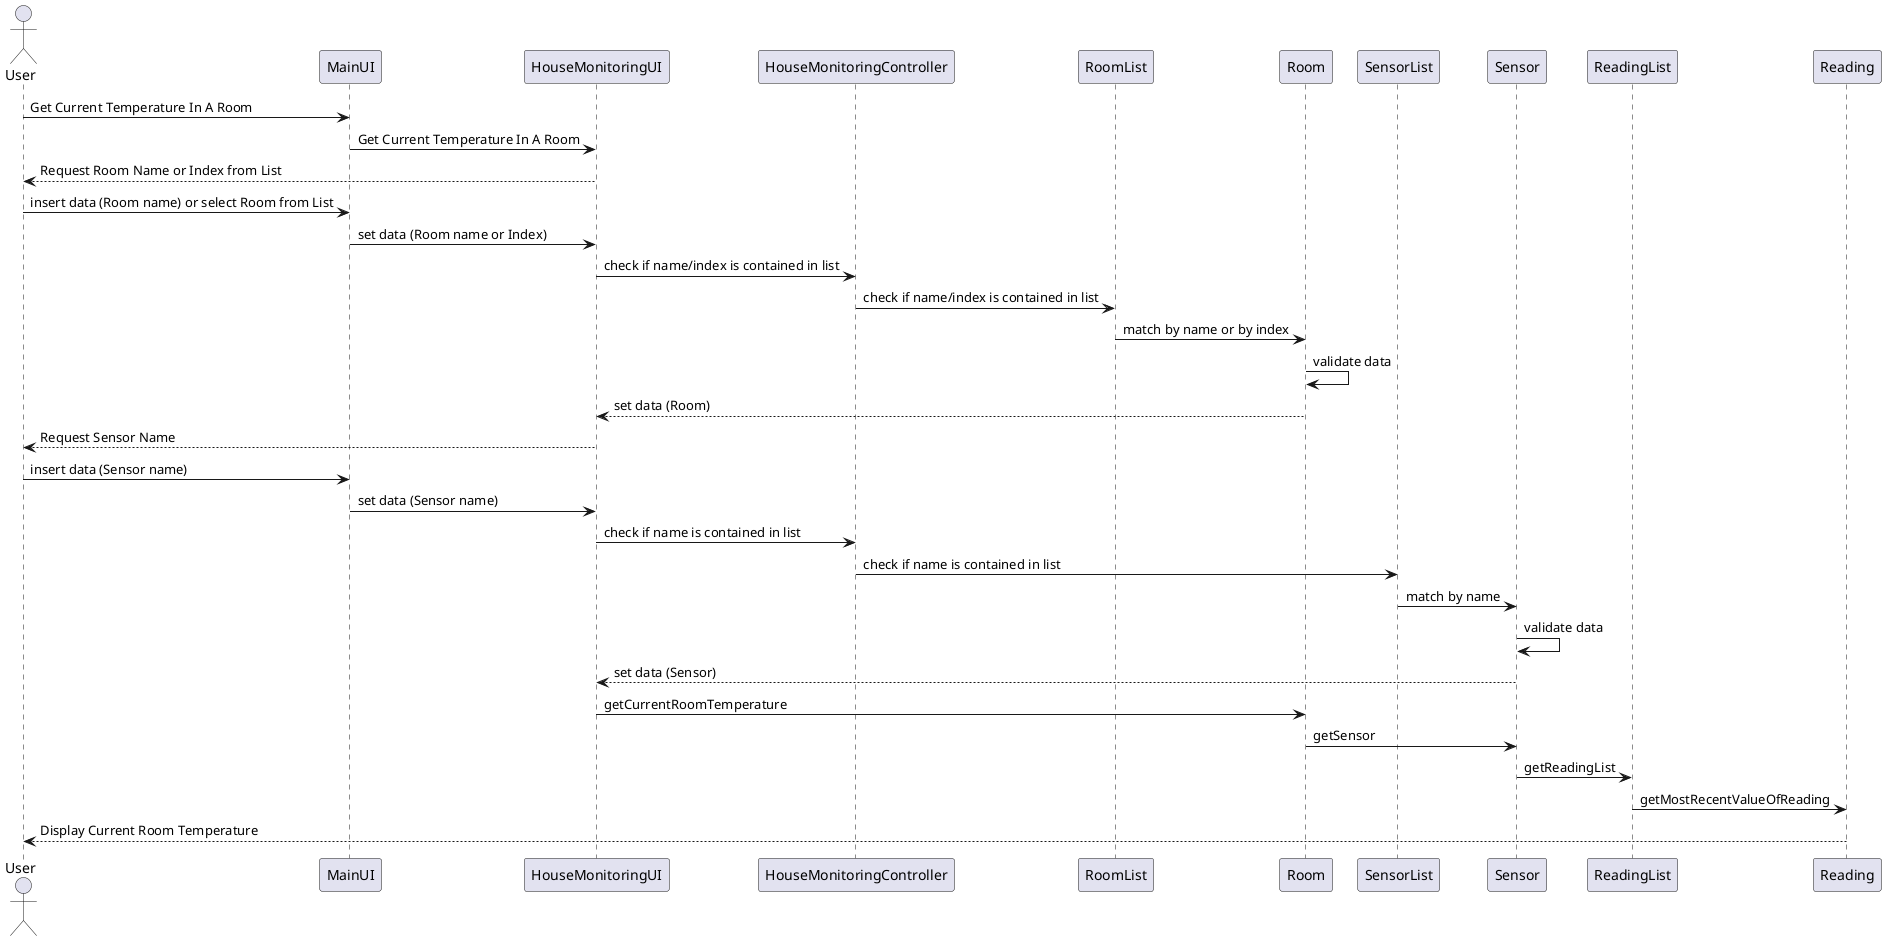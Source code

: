 @startuml
actor User

User -> MainUI: Get Current Temperature In A Room
MainUI -> HouseMonitoringUI: Get Current Temperature In A Room
HouseMonitoringUI --> User: Request Room Name or Index from List
User -> MainUI: insert data (Room name) or select Room from List
MainUI -> HouseMonitoringUI: set data (Room name or Index)
HouseMonitoringUI -> HouseMonitoringController: check if name/index is contained in list
HouseMonitoringController -> RoomList: check if name/index is contained in list
RoomList -> Room: match by name or by index
Room -> Room: validate data
Room --> HouseMonitoringUI: set data (Room)
HouseMonitoringUI --> User: Request Sensor Name
User -> MainUI: insert data (Sensor name)
MainUI -> HouseMonitoringUI: set data (Sensor name)
HouseMonitoringUI -> HouseMonitoringController: check if name is contained in list
HouseMonitoringController -> SensorList: check if name is contained in list
SensorList -> Sensor: match by name
Sensor -> Sensor: validate data
Sensor --> HouseMonitoringUI: set data (Sensor)
HouseMonitoringUI -> Room: getCurrentRoomTemperature
Room->Sensor: getSensor
Sensor->ReadingList: getReadingList
ReadingList->Reading: getMostRecentValueOfReading
Reading-->User: Display Current Room Temperature
@enduml